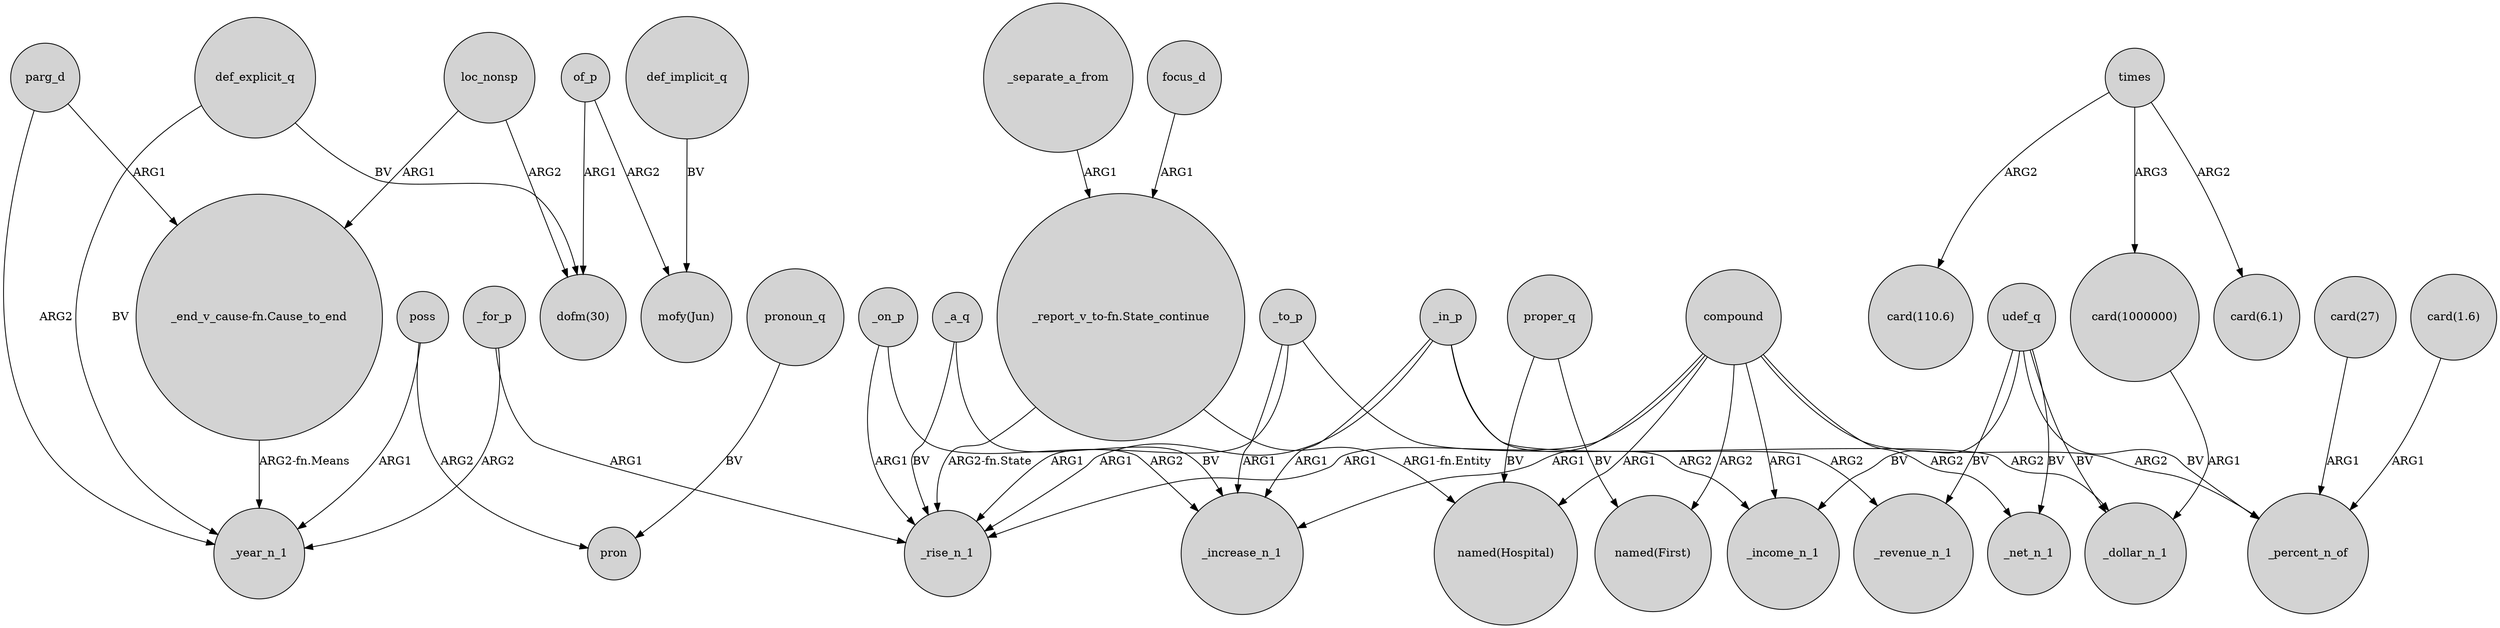 digraph {
	node [shape=circle style=filled]
	parg_d -> "_end_v_cause-fn.Cause_to_end" [label=ARG1]
	_a_q -> _rise_n_1 [label=BV]
	_separate_a_from -> "_report_v_to-fn.State_continue" [label=ARG1]
	compound -> _increase_n_1 [label=ARG1]
	compound -> _net_n_1 [label=ARG2]
	compound -> _rise_n_1 [label=ARG1]
	proper_q -> "named(Hospital)" [label=BV]
	"_report_v_to-fn.State_continue" -> _rise_n_1 [label="ARG2-fn.State"]
	udef_q -> _income_n_1 [label=BV]
	_in_p -> _income_n_1 [label=ARG2]
	_on_p -> _rise_n_1 [label=ARG1]
	_to_p -> _rise_n_1 [label=ARG1]
	"_end_v_cause-fn.Cause_to_end" -> _year_n_1 [label="ARG2-fn.Means"]
	proper_q -> "named(First)" [label=BV]
	times -> "card(1000000)" [label=ARG3]
	_to_p -> _dollar_n_1 [label=ARG2]
	def_explicit_q -> "dofm(30)" [label=BV]
	"_report_v_to-fn.State_continue" -> "named(Hospital)" [label="ARG1-fn.Entity"]
	udef_q -> _revenue_n_1 [label=BV]
	def_implicit_q -> "mofy(Jun)" [label=BV]
	def_explicit_q -> _year_n_1 [label=BV]
	"card(27)" -> _percent_n_of [label=ARG1]
	pronoun_q -> pron [label=BV]
	compound -> "named(First)" [label=ARG2]
	poss -> pron [label=ARG2]
	compound -> _income_n_1 [label=ARG1]
	_on_p -> _increase_n_1 [label=ARG2]
	udef_q -> _percent_n_of [label=BV]
	compound -> "named(Hospital)" [label=ARG1]
	udef_q -> _net_n_1 [label=BV]
	compound -> _percent_n_of [label=ARG2]
	times -> "card(110.6)" [label=ARG2]
	"card(1.6)" -> _percent_n_of [label=ARG1]
	udef_q -> _dollar_n_1 [label=BV]
	"card(1000000)" -> _dollar_n_1 [label=ARG1]
	loc_nonsp -> "_end_v_cause-fn.Cause_to_end" [label=ARG1]
	_for_p -> _rise_n_1 [label=ARG1]
	focus_d -> "_report_v_to-fn.State_continue" [label=ARG1]
	_in_p -> _revenue_n_1 [label=ARG2]
	times -> "card(6.1)" [label=ARG2]
	_a_q -> _increase_n_1 [label=BV]
	poss -> _year_n_1 [label=ARG1]
	parg_d -> _year_n_1 [label=ARG2]
	of_p -> "dofm(30)" [label=ARG1]
	_for_p -> _year_n_1 [label=ARG2]
	_to_p -> _increase_n_1 [label=ARG1]
	_in_p -> _rise_n_1 [label=ARG1]
	of_p -> "mofy(Jun)" [label=ARG2]
	loc_nonsp -> "dofm(30)" [label=ARG2]
	_in_p -> _increase_n_1 [label=ARG1]
}
